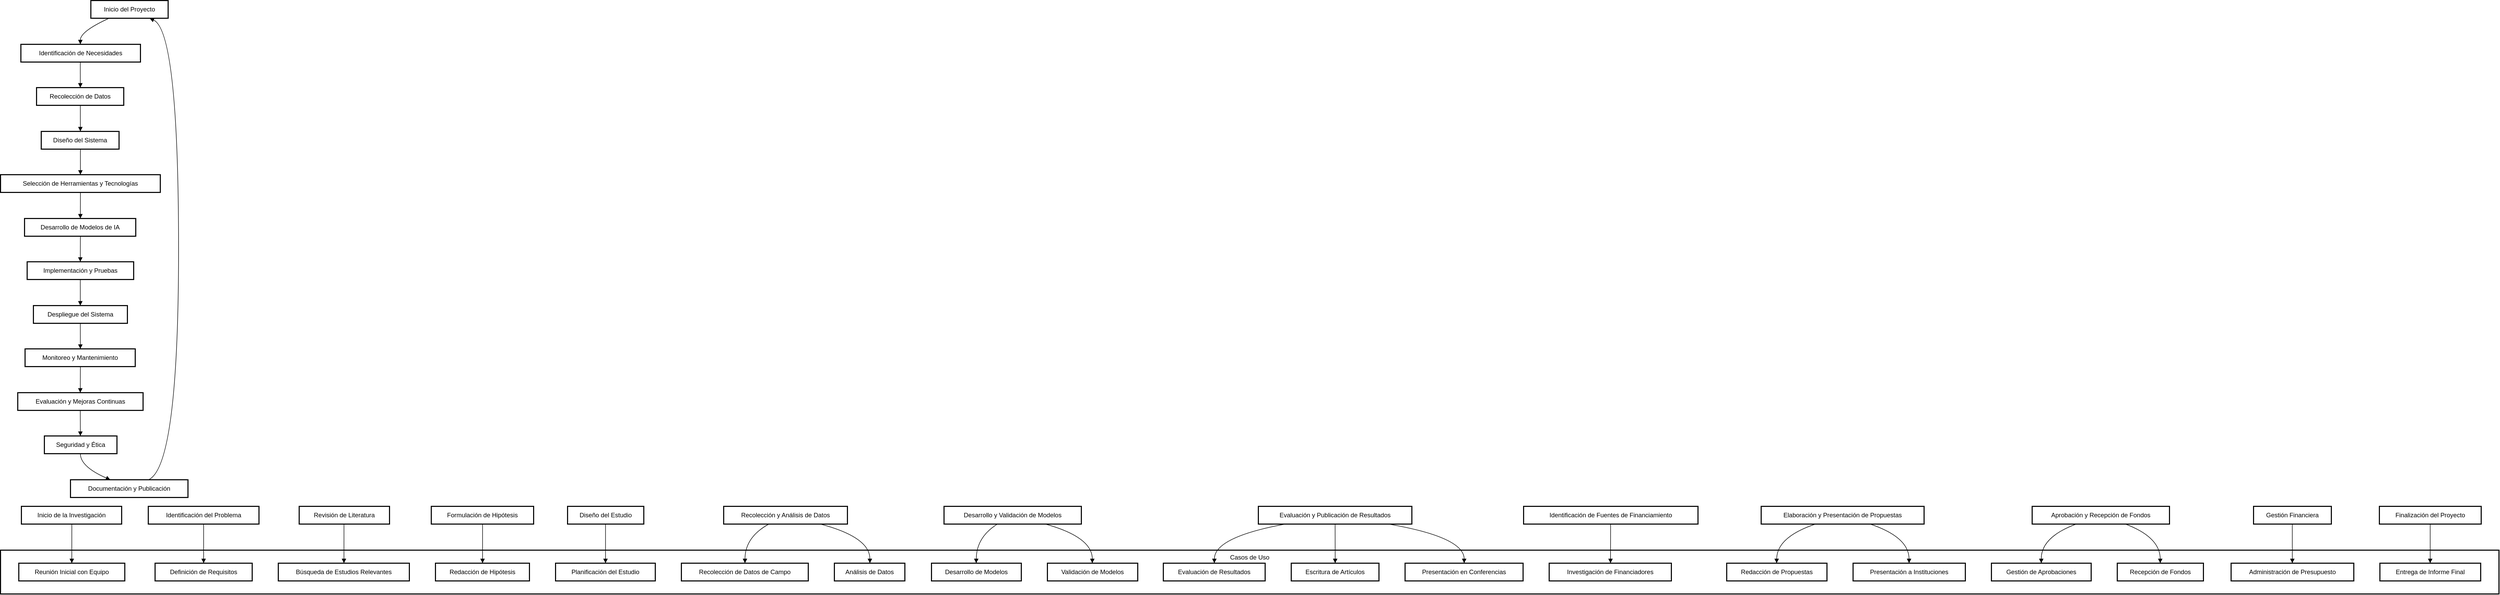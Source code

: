 <mxfile version="24.2.8" type="github">
  <diagram name="Página-1" id="ESNvuoDSZ2ZdpHeWmjp-">
    <mxGraphModel dx="954" dy="520" grid="1" gridSize="10" guides="1" tooltips="1" connect="1" arrows="1" fold="1" page="1" pageScale="1" pageWidth="827" pageHeight="1169" math="0" shadow="0">
      <root>
        <mxCell id="0" />
        <mxCell id="1" parent="0" />
        <mxCell id="E9aoK74jnZRDT1WEkhkU-1" value="Inicio del Proyecto" style="whiteSpace=wrap;strokeWidth=2;" vertex="1" parent="1">
          <mxGeometry x="193" y="20" width="148" height="34" as="geometry" />
        </mxCell>
        <mxCell id="E9aoK74jnZRDT1WEkhkU-2" value="Identificación de Necesidades" style="whiteSpace=wrap;strokeWidth=2;" vertex="1" parent="1">
          <mxGeometry x="59" y="104" width="229" height="34" as="geometry" />
        </mxCell>
        <mxCell id="E9aoK74jnZRDT1WEkhkU-3" value="Recolección de Datos" style="whiteSpace=wrap;strokeWidth=2;" vertex="1" parent="1">
          <mxGeometry x="89" y="187" width="167" height="34" as="geometry" />
        </mxCell>
        <mxCell id="E9aoK74jnZRDT1WEkhkU-4" value="Diseño del Sistema" style="whiteSpace=wrap;strokeWidth=2;" vertex="1" parent="1">
          <mxGeometry x="98" y="271" width="149" height="34" as="geometry" />
        </mxCell>
        <mxCell id="E9aoK74jnZRDT1WEkhkU-5" value="Selección de Herramientas y Tecnologías" style="whiteSpace=wrap;strokeWidth=2;" vertex="1" parent="1">
          <mxGeometry x="20" y="354" width="306" height="34" as="geometry" />
        </mxCell>
        <mxCell id="E9aoK74jnZRDT1WEkhkU-6" value="Desarrollo de Modelos de IA" style="whiteSpace=wrap;strokeWidth=2;" vertex="1" parent="1">
          <mxGeometry x="66" y="438" width="213" height="34" as="geometry" />
        </mxCell>
        <mxCell id="E9aoK74jnZRDT1WEkhkU-7" value="Implementación y Pruebas" style="whiteSpace=wrap;strokeWidth=2;" vertex="1" parent="1">
          <mxGeometry x="71" y="521" width="204" height="34" as="geometry" />
        </mxCell>
        <mxCell id="E9aoK74jnZRDT1WEkhkU-8" value="Despliegue del Sistema" style="whiteSpace=wrap;strokeWidth=2;" vertex="1" parent="1">
          <mxGeometry x="83" y="605" width="180" height="34" as="geometry" />
        </mxCell>
        <mxCell id="E9aoK74jnZRDT1WEkhkU-9" value="Monitoreo y Mantenimiento" style="whiteSpace=wrap;strokeWidth=2;" vertex="1" parent="1">
          <mxGeometry x="67" y="688" width="211" height="34" as="geometry" />
        </mxCell>
        <mxCell id="E9aoK74jnZRDT1WEkhkU-10" value="Evaluación y Mejoras Continuas" style="whiteSpace=wrap;strokeWidth=2;" vertex="1" parent="1">
          <mxGeometry x="53" y="772" width="240" height="34" as="geometry" />
        </mxCell>
        <mxCell id="E9aoK74jnZRDT1WEkhkU-11" value="Seguridad y Ética" style="whiteSpace=wrap;strokeWidth=2;" vertex="1" parent="1">
          <mxGeometry x="104" y="855" width="139" height="34" as="geometry" />
        </mxCell>
        <mxCell id="E9aoK74jnZRDT1WEkhkU-12" value="Documentación y Publicación" style="whiteSpace=wrap;strokeWidth=2;" vertex="1" parent="1">
          <mxGeometry x="154" y="939" width="225" height="34" as="geometry" />
        </mxCell>
        <mxCell id="E9aoK74jnZRDT1WEkhkU-13" value="" style="curved=1;startArrow=none;endArrow=block;exitX=0.244;exitY=0.985;entryX=0.497;entryY=-0.015;rounded=0;" edge="1" parent="1" source="E9aoK74jnZRDT1WEkhkU-1" target="E9aoK74jnZRDT1WEkhkU-2">
          <mxGeometry relative="1" as="geometry">
            <Array as="points">
              <mxPoint x="173" y="79" />
            </Array>
          </mxGeometry>
        </mxCell>
        <mxCell id="E9aoK74jnZRDT1WEkhkU-14" value="" style="curved=1;startArrow=none;endArrow=block;exitX=0.497;exitY=0.971;entryX=0.502;entryY=0;rounded=0;" edge="1" parent="1" source="E9aoK74jnZRDT1WEkhkU-2" target="E9aoK74jnZRDT1WEkhkU-3">
          <mxGeometry relative="1" as="geometry">
            <Array as="points" />
          </mxGeometry>
        </mxCell>
        <mxCell id="E9aoK74jnZRDT1WEkhkU-15" value="" style="curved=1;startArrow=none;endArrow=block;exitX=0.502;exitY=0.985;entryX=0.503;entryY=-0.015;rounded=0;" edge="1" parent="1" source="E9aoK74jnZRDT1WEkhkU-3" target="E9aoK74jnZRDT1WEkhkU-4">
          <mxGeometry relative="1" as="geometry">
            <Array as="points" />
          </mxGeometry>
        </mxCell>
        <mxCell id="E9aoK74jnZRDT1WEkhkU-16" value="" style="curved=1;startArrow=none;endArrow=block;exitX=0.503;exitY=0.971;entryX=0.5;entryY=0;rounded=0;" edge="1" parent="1" source="E9aoK74jnZRDT1WEkhkU-4" target="E9aoK74jnZRDT1WEkhkU-5">
          <mxGeometry relative="1" as="geometry">
            <Array as="points" />
          </mxGeometry>
        </mxCell>
        <mxCell id="E9aoK74jnZRDT1WEkhkU-17" value="" style="curved=1;startArrow=none;endArrow=block;exitX=0.5;exitY=0.985;entryX=0.502;entryY=-0.015;rounded=0;" edge="1" parent="1" source="E9aoK74jnZRDT1WEkhkU-5" target="E9aoK74jnZRDT1WEkhkU-6">
          <mxGeometry relative="1" as="geometry">
            <Array as="points" />
          </mxGeometry>
        </mxCell>
        <mxCell id="E9aoK74jnZRDT1WEkhkU-18" value="" style="curved=1;startArrow=none;endArrow=block;exitX=0.502;exitY=0.971;entryX=0.499;entryY=0;rounded=0;" edge="1" parent="1" source="E9aoK74jnZRDT1WEkhkU-6" target="E9aoK74jnZRDT1WEkhkU-7">
          <mxGeometry relative="1" as="geometry">
            <Array as="points" />
          </mxGeometry>
        </mxCell>
        <mxCell id="E9aoK74jnZRDT1WEkhkU-19" value="" style="curved=1;startArrow=none;endArrow=block;exitX=0.499;exitY=0.985;entryX=0.499;entryY=-0.015;rounded=0;" edge="1" parent="1" source="E9aoK74jnZRDT1WEkhkU-7" target="E9aoK74jnZRDT1WEkhkU-8">
          <mxGeometry relative="1" as="geometry">
            <Array as="points" />
          </mxGeometry>
        </mxCell>
        <mxCell id="E9aoK74jnZRDT1WEkhkU-20" value="" style="curved=1;startArrow=none;endArrow=block;exitX=0.499;exitY=0.971;entryX=0.502;entryY=0;rounded=0;" edge="1" parent="1" source="E9aoK74jnZRDT1WEkhkU-8" target="E9aoK74jnZRDT1WEkhkU-9">
          <mxGeometry relative="1" as="geometry">
            <Array as="points" />
          </mxGeometry>
        </mxCell>
        <mxCell id="E9aoK74jnZRDT1WEkhkU-21" value="" style="curved=1;startArrow=none;endArrow=block;exitX=0.502;exitY=0.985;entryX=0.499;entryY=-0.015;rounded=0;" edge="1" parent="1" source="E9aoK74jnZRDT1WEkhkU-9" target="E9aoK74jnZRDT1WEkhkU-10">
          <mxGeometry relative="1" as="geometry">
            <Array as="points" />
          </mxGeometry>
        </mxCell>
        <mxCell id="E9aoK74jnZRDT1WEkhkU-22" value="" style="curved=1;startArrow=none;endArrow=block;exitX=0.499;exitY=0.971;entryX=0.496;entryY=0;rounded=0;" edge="1" parent="1" source="E9aoK74jnZRDT1WEkhkU-10" target="E9aoK74jnZRDT1WEkhkU-11">
          <mxGeometry relative="1" as="geometry">
            <Array as="points" />
          </mxGeometry>
        </mxCell>
        <mxCell id="E9aoK74jnZRDT1WEkhkU-23" value="" style="curved=1;startArrow=none;endArrow=block;exitX=0.496;exitY=0.985;entryX=0.334;entryY=-0.015;rounded=0;" edge="1" parent="1" source="E9aoK74jnZRDT1WEkhkU-11" target="E9aoK74jnZRDT1WEkhkU-12">
          <mxGeometry relative="1" as="geometry">
            <Array as="points">
              <mxPoint x="173" y="914" />
            </Array>
          </mxGeometry>
        </mxCell>
        <mxCell id="E9aoK74jnZRDT1WEkhkU-24" value="" style="curved=1;startArrow=none;endArrow=block;exitX=0.669;exitY=-0.015;entryX=0.753;entryY=0.985;rounded=0;" edge="1" parent="1" source="E9aoK74jnZRDT1WEkhkU-12" target="E9aoK74jnZRDT1WEkhkU-1">
          <mxGeometry relative="1" as="geometry">
            <Array as="points">
              <mxPoint x="361" y="914" />
              <mxPoint x="361" y="79" />
            </Array>
          </mxGeometry>
        </mxCell>
        <mxCell id="E9aoK74jnZRDT1WEkhkU-25" value="Casos de Uso" style="whiteSpace=wrap;strokeWidth=2;verticalAlign=top;" vertex="1" parent="1">
          <mxGeometry x="20" y="1074" width="4785" height="84" as="geometry" />
        </mxCell>
        <mxCell id="E9aoK74jnZRDT1WEkhkU-26" value="Reunión Inicial con Equipo" style="whiteSpace=wrap;strokeWidth=2;" vertex="1" parent="1">
          <mxGeometry x="55" y="1099" width="203" height="34" as="geometry" />
        </mxCell>
        <mxCell id="E9aoK74jnZRDT1WEkhkU-27" value="Definición de Requisitos" style="whiteSpace=wrap;strokeWidth=2;" vertex="1" parent="1">
          <mxGeometry x="316" y="1099" width="186" height="34" as="geometry" />
        </mxCell>
        <mxCell id="E9aoK74jnZRDT1WEkhkU-28" value="Búsqueda de Estudios Relevantes" style="whiteSpace=wrap;strokeWidth=2;" vertex="1" parent="1">
          <mxGeometry x="552" y="1099" width="251" height="34" as="geometry" />
        </mxCell>
        <mxCell id="E9aoK74jnZRDT1WEkhkU-29" value="Redacción de Hipótesis" style="whiteSpace=wrap;strokeWidth=2;" vertex="1" parent="1">
          <mxGeometry x="853" y="1099" width="180" height="34" as="geometry" />
        </mxCell>
        <mxCell id="E9aoK74jnZRDT1WEkhkU-30" value="Planificación del Estudio" style="whiteSpace=wrap;strokeWidth=2;" vertex="1" parent="1">
          <mxGeometry x="1083" y="1099" width="191" height="34" as="geometry" />
        </mxCell>
        <mxCell id="E9aoK74jnZRDT1WEkhkU-31" value="Recolección de Datos de Campo" style="whiteSpace=wrap;strokeWidth=2;" vertex="1" parent="1">
          <mxGeometry x="1324" y="1099" width="243" height="34" as="geometry" />
        </mxCell>
        <mxCell id="E9aoK74jnZRDT1WEkhkU-32" value="Análisis de Datos" style="whiteSpace=wrap;strokeWidth=2;" vertex="1" parent="1">
          <mxGeometry x="1617" y="1099" width="135" height="34" as="geometry" />
        </mxCell>
        <mxCell id="E9aoK74jnZRDT1WEkhkU-33" value="Desarrollo de Modelos" style="whiteSpace=wrap;strokeWidth=2;" vertex="1" parent="1">
          <mxGeometry x="1803" y="1099" width="172" height="34" as="geometry" />
        </mxCell>
        <mxCell id="E9aoK74jnZRDT1WEkhkU-34" value="Validación de Modelos" style="whiteSpace=wrap;strokeWidth=2;" vertex="1" parent="1">
          <mxGeometry x="2025" y="1099" width="173" height="34" as="geometry" />
        </mxCell>
        <mxCell id="E9aoK74jnZRDT1WEkhkU-35" value="Evaluación de Resultados" style="whiteSpace=wrap;strokeWidth=2;" vertex="1" parent="1">
          <mxGeometry x="2247" y="1099" width="195" height="34" as="geometry" />
        </mxCell>
        <mxCell id="E9aoK74jnZRDT1WEkhkU-36" value="Escritura de Artículos" style="whiteSpace=wrap;strokeWidth=2;" vertex="1" parent="1">
          <mxGeometry x="2492" y="1099" width="168" height="34" as="geometry" />
        </mxCell>
        <mxCell id="E9aoK74jnZRDT1WEkhkU-37" value="Presentación en Conferencias" style="whiteSpace=wrap;strokeWidth=2;" vertex="1" parent="1">
          <mxGeometry x="2710" y="1099" width="226" height="34" as="geometry" />
        </mxCell>
        <mxCell id="E9aoK74jnZRDT1WEkhkU-38" value="Investigación de Financiadores" style="whiteSpace=wrap;strokeWidth=2;" vertex="1" parent="1">
          <mxGeometry x="2986" y="1099" width="234" height="34" as="geometry" />
        </mxCell>
        <mxCell id="E9aoK74jnZRDT1WEkhkU-39" value="Redacción de Propuestas" style="whiteSpace=wrap;strokeWidth=2;" vertex="1" parent="1">
          <mxGeometry x="3326" y="1099" width="192" height="34" as="geometry" />
        </mxCell>
        <mxCell id="E9aoK74jnZRDT1WEkhkU-40" value="Presentación a Instituciones" style="whiteSpace=wrap;strokeWidth=2;" vertex="1" parent="1">
          <mxGeometry x="3568" y="1099" width="215" height="34" as="geometry" />
        </mxCell>
        <mxCell id="E9aoK74jnZRDT1WEkhkU-41" value="Gestión de Aprobaciones" style="whiteSpace=wrap;strokeWidth=2;" vertex="1" parent="1">
          <mxGeometry x="3833" y="1099" width="191" height="34" as="geometry" />
        </mxCell>
        <mxCell id="E9aoK74jnZRDT1WEkhkU-42" value="Recepción de Fondos" style="whiteSpace=wrap;strokeWidth=2;" vertex="1" parent="1">
          <mxGeometry x="4074" y="1099" width="165" height="34" as="geometry" />
        </mxCell>
        <mxCell id="E9aoK74jnZRDT1WEkhkU-43" value="Administración de Presupuesto" style="whiteSpace=wrap;strokeWidth=2;" vertex="1" parent="1">
          <mxGeometry x="4292" y="1099" width="235" height="34" as="geometry" />
        </mxCell>
        <mxCell id="E9aoK74jnZRDT1WEkhkU-44" value="Entrega de Informe Final" style="whiteSpace=wrap;strokeWidth=2;" vertex="1" parent="1">
          <mxGeometry x="4577" y="1099" width="193" height="34" as="geometry" />
        </mxCell>
        <mxCell id="E9aoK74jnZRDT1WEkhkU-45" value="Inicio de la Investigación" style="whiteSpace=wrap;strokeWidth=2;" vertex="1" parent="1">
          <mxGeometry x="60" y="990" width="192" height="34" as="geometry" />
        </mxCell>
        <mxCell id="E9aoK74jnZRDT1WEkhkU-46" value="Identificación del Problema" style="whiteSpace=wrap;strokeWidth=2;" vertex="1" parent="1">
          <mxGeometry x="303" y="990" width="212" height="34" as="geometry" />
        </mxCell>
        <mxCell id="E9aoK74jnZRDT1WEkhkU-47" value="Revisión de Literatura" style="whiteSpace=wrap;strokeWidth=2;" vertex="1" parent="1">
          <mxGeometry x="592" y="990" width="173" height="34" as="geometry" />
        </mxCell>
        <mxCell id="E9aoK74jnZRDT1WEkhkU-48" value="Formulación de Hipótesis" style="whiteSpace=wrap;strokeWidth=2;" vertex="1" parent="1">
          <mxGeometry x="845" y="990" width="196" height="34" as="geometry" />
        </mxCell>
        <mxCell id="E9aoK74jnZRDT1WEkhkU-49" value="Diseño del Estudio" style="whiteSpace=wrap;strokeWidth=2;" vertex="1" parent="1">
          <mxGeometry x="1106" y="990" width="146" height="34" as="geometry" />
        </mxCell>
        <mxCell id="E9aoK74jnZRDT1WEkhkU-50" value="Recolección y Análisis de Datos" style="whiteSpace=wrap;strokeWidth=2;" vertex="1" parent="1">
          <mxGeometry x="1405" y="990" width="237" height="34" as="geometry" />
        </mxCell>
        <mxCell id="E9aoK74jnZRDT1WEkhkU-51" value="Desarrollo y Validación de Modelos" style="whiteSpace=wrap;strokeWidth=2;" vertex="1" parent="1">
          <mxGeometry x="1827" y="990" width="263" height="34" as="geometry" />
        </mxCell>
        <mxCell id="E9aoK74jnZRDT1WEkhkU-52" value="Evaluación y Publicación de Resultados" style="whiteSpace=wrap;strokeWidth=2;" vertex="1" parent="1">
          <mxGeometry x="2429" y="990" width="294" height="34" as="geometry" />
        </mxCell>
        <mxCell id="E9aoK74jnZRDT1WEkhkU-53" value="Identificación de Fuentes de Financiamiento" style="whiteSpace=wrap;strokeWidth=2;" vertex="1" parent="1">
          <mxGeometry x="2937" y="990" width="334" height="34" as="geometry" />
        </mxCell>
        <mxCell id="E9aoK74jnZRDT1WEkhkU-54" value="Elaboración y Presentación de Propuestas" style="whiteSpace=wrap;strokeWidth=2;" vertex="1" parent="1">
          <mxGeometry x="3392" y="990" width="312" height="34" as="geometry" />
        </mxCell>
        <mxCell id="E9aoK74jnZRDT1WEkhkU-55" value="Aprobación y Recepción de Fondos" style="whiteSpace=wrap;strokeWidth=2;" vertex="1" parent="1">
          <mxGeometry x="3911" y="990" width="263" height="34" as="geometry" />
        </mxCell>
        <mxCell id="E9aoK74jnZRDT1WEkhkU-56" value="Gestión Financiera" style="whiteSpace=wrap;strokeWidth=2;" vertex="1" parent="1">
          <mxGeometry x="4335" y="990" width="149" height="34" as="geometry" />
        </mxCell>
        <mxCell id="E9aoK74jnZRDT1WEkhkU-57" value="Finalización del Proyecto" style="whiteSpace=wrap;strokeWidth=2;" vertex="1" parent="1">
          <mxGeometry x="4576" y="990" width="195" height="34" as="geometry" />
        </mxCell>
        <mxCell id="E9aoK74jnZRDT1WEkhkU-58" value="" style="curved=1;startArrow=none;endArrow=block;exitX=0.503;exitY=0.985;entryX=0.5;entryY=-0.015;rounded=0;" edge="1" parent="1" source="E9aoK74jnZRDT1WEkhkU-45" target="E9aoK74jnZRDT1WEkhkU-26">
          <mxGeometry relative="1" as="geometry">
            <Array as="points" />
          </mxGeometry>
        </mxCell>
        <mxCell id="E9aoK74jnZRDT1WEkhkU-59" value="" style="curved=1;startArrow=none;endArrow=block;exitX=0.5;exitY=0.985;entryX=0.5;entryY=-0.015;rounded=0;" edge="1" parent="1" source="E9aoK74jnZRDT1WEkhkU-46" target="E9aoK74jnZRDT1WEkhkU-27">
          <mxGeometry relative="1" as="geometry">
            <Array as="points" />
          </mxGeometry>
        </mxCell>
        <mxCell id="E9aoK74jnZRDT1WEkhkU-60" value="" style="curved=1;startArrow=none;endArrow=block;exitX=0.496;exitY=0.985;entryX=0.501;entryY=-0.015;rounded=0;" edge="1" parent="1" source="E9aoK74jnZRDT1WEkhkU-47" target="E9aoK74jnZRDT1WEkhkU-28">
          <mxGeometry relative="1" as="geometry">
            <Array as="points" />
          </mxGeometry>
        </mxCell>
        <mxCell id="E9aoK74jnZRDT1WEkhkU-61" value="" style="curved=1;startArrow=none;endArrow=block;exitX=0.501;exitY=0.985;entryX=0.501;entryY=-0.015;rounded=0;" edge="1" parent="1" source="E9aoK74jnZRDT1WEkhkU-48" target="E9aoK74jnZRDT1WEkhkU-29">
          <mxGeometry relative="1" as="geometry">
            <Array as="points" />
          </mxGeometry>
        </mxCell>
        <mxCell id="E9aoK74jnZRDT1WEkhkU-62" value="" style="curved=1;startArrow=none;endArrow=block;exitX=0.498;exitY=0.985;entryX=0.501;entryY=-0.015;rounded=0;" edge="1" parent="1" source="E9aoK74jnZRDT1WEkhkU-49" target="E9aoK74jnZRDT1WEkhkU-30">
          <mxGeometry relative="1" as="geometry">
            <Array as="points" />
          </mxGeometry>
        </mxCell>
        <mxCell id="E9aoK74jnZRDT1WEkhkU-63" value="" style="curved=1;startArrow=none;endArrow=block;exitX=0.369;exitY=0.985;entryX=0.501;entryY=-0.015;rounded=0;" edge="1" parent="1" source="E9aoK74jnZRDT1WEkhkU-50" target="E9aoK74jnZRDT1WEkhkU-31">
          <mxGeometry relative="1" as="geometry">
            <Array as="points">
              <mxPoint x="1446" y="1049" />
            </Array>
          </mxGeometry>
        </mxCell>
        <mxCell id="E9aoK74jnZRDT1WEkhkU-64" value="" style="curved=1;startArrow=none;endArrow=block;exitX=0.773;exitY=0.985;entryX=0.504;entryY=-0.015;rounded=0;" edge="1" parent="1" source="E9aoK74jnZRDT1WEkhkU-50" target="E9aoK74jnZRDT1WEkhkU-32">
          <mxGeometry relative="1" as="geometry">
            <Array as="points">
              <mxPoint x="1685" y="1049" />
            </Array>
          </mxGeometry>
        </mxCell>
        <mxCell id="E9aoK74jnZRDT1WEkhkU-65" value="" style="curved=1;startArrow=none;endArrow=block;exitX=0.392;exitY=0.985;entryX=0.498;entryY=-0.015;rounded=0;" edge="1" parent="1" source="E9aoK74jnZRDT1WEkhkU-51" target="E9aoK74jnZRDT1WEkhkU-33">
          <mxGeometry relative="1" as="geometry">
            <Array as="points">
              <mxPoint x="1889" y="1049" />
            </Array>
          </mxGeometry>
        </mxCell>
        <mxCell id="E9aoK74jnZRDT1WEkhkU-66" value="" style="curved=1;startArrow=none;endArrow=block;exitX=0.731;exitY=0.985;entryX=0.497;entryY=-0.015;rounded=0;" edge="1" parent="1" source="E9aoK74jnZRDT1WEkhkU-51" target="E9aoK74jnZRDT1WEkhkU-34">
          <mxGeometry relative="1" as="geometry">
            <Array as="points">
              <mxPoint x="2111" y="1049" />
            </Array>
          </mxGeometry>
        </mxCell>
        <mxCell id="E9aoK74jnZRDT1WEkhkU-67" value="" style="curved=1;startArrow=none;endArrow=block;exitX=0.185;exitY=0.985;entryX=0.501;entryY=-0.015;rounded=0;" edge="1" parent="1" source="E9aoK74jnZRDT1WEkhkU-52" target="E9aoK74jnZRDT1WEkhkU-35">
          <mxGeometry relative="1" as="geometry">
            <Array as="points">
              <mxPoint x="2345" y="1049" />
            </Array>
          </mxGeometry>
        </mxCell>
        <mxCell id="E9aoK74jnZRDT1WEkhkU-68" value="" style="curved=1;startArrow=none;endArrow=block;exitX=0.5;exitY=0.985;entryX=0.501;entryY=-0.015;rounded=0;" edge="1" parent="1" source="E9aoK74jnZRDT1WEkhkU-52" target="E9aoK74jnZRDT1WEkhkU-36">
          <mxGeometry relative="1" as="geometry">
            <Array as="points" />
          </mxGeometry>
        </mxCell>
        <mxCell id="E9aoK74jnZRDT1WEkhkU-69" value="" style="curved=1;startArrow=none;endArrow=block;exitX=0.838;exitY=0.985;entryX=0.501;entryY=-0.015;rounded=0;" edge="1" parent="1" source="E9aoK74jnZRDT1WEkhkU-52" target="E9aoK74jnZRDT1WEkhkU-37">
          <mxGeometry relative="1" as="geometry">
            <Array as="points">
              <mxPoint x="2823" y="1049" />
            </Array>
          </mxGeometry>
        </mxCell>
        <mxCell id="E9aoK74jnZRDT1WEkhkU-70" value="" style="curved=1;startArrow=none;endArrow=block;exitX=0.499;exitY=0.985;entryX=0.502;entryY=-0.015;rounded=0;" edge="1" parent="1" source="E9aoK74jnZRDT1WEkhkU-53" target="E9aoK74jnZRDT1WEkhkU-38">
          <mxGeometry relative="1" as="geometry">
            <Array as="points" />
          </mxGeometry>
        </mxCell>
        <mxCell id="E9aoK74jnZRDT1WEkhkU-71" value="" style="curved=1;startArrow=none;endArrow=block;exitX=0.338;exitY=0.985;entryX=0.498;entryY=-0.015;rounded=0;" edge="1" parent="1" source="E9aoK74jnZRDT1WEkhkU-54" target="E9aoK74jnZRDT1WEkhkU-39">
          <mxGeometry relative="1" as="geometry">
            <Array as="points">
              <mxPoint x="3422" y="1049" />
            </Array>
          </mxGeometry>
        </mxCell>
        <mxCell id="E9aoK74jnZRDT1WEkhkU-72" value="" style="curved=1;startArrow=none;endArrow=block;exitX=0.664;exitY=0.985;entryX=0.499;entryY=-0.015;rounded=0;" edge="1" parent="1" source="E9aoK74jnZRDT1WEkhkU-54" target="E9aoK74jnZRDT1WEkhkU-40">
          <mxGeometry relative="1" as="geometry">
            <Array as="points">
              <mxPoint x="3675" y="1049" />
            </Array>
          </mxGeometry>
        </mxCell>
        <mxCell id="E9aoK74jnZRDT1WEkhkU-73" value="" style="curved=1;startArrow=none;endArrow=block;exitX=0.326;exitY=0.985;entryX=0.5;entryY=-0.015;rounded=0;" edge="1" parent="1" source="E9aoK74jnZRDT1WEkhkU-55" target="E9aoK74jnZRDT1WEkhkU-41">
          <mxGeometry relative="1" as="geometry">
            <Array as="points">
              <mxPoint x="3928" y="1049" />
            </Array>
          </mxGeometry>
        </mxCell>
        <mxCell id="E9aoK74jnZRDT1WEkhkU-74" value="" style="curved=1;startArrow=none;endArrow=block;exitX=0.674;exitY=0.985;entryX=0.499;entryY=-0.015;rounded=0;" edge="1" parent="1" source="E9aoK74jnZRDT1WEkhkU-55" target="E9aoK74jnZRDT1WEkhkU-42">
          <mxGeometry relative="1" as="geometry">
            <Array as="points">
              <mxPoint x="4156" y="1049" />
            </Array>
          </mxGeometry>
        </mxCell>
        <mxCell id="E9aoK74jnZRDT1WEkhkU-75" value="" style="curved=1;startArrow=none;endArrow=block;exitX=0.498;exitY=0.985;entryX=0.499;entryY=-0.015;rounded=0;" edge="1" parent="1" source="E9aoK74jnZRDT1WEkhkU-56" target="E9aoK74jnZRDT1WEkhkU-43">
          <mxGeometry relative="1" as="geometry">
            <Array as="points" />
          </mxGeometry>
        </mxCell>
        <mxCell id="E9aoK74jnZRDT1WEkhkU-76" value="" style="curved=1;startArrow=none;endArrow=block;exitX=0.499;exitY=0.985;entryX=0.499;entryY=-0.015;rounded=0;" edge="1" parent="1" source="E9aoK74jnZRDT1WEkhkU-57" target="E9aoK74jnZRDT1WEkhkU-44">
          <mxGeometry relative="1" as="geometry">
            <Array as="points" />
          </mxGeometry>
        </mxCell>
      </root>
    </mxGraphModel>
  </diagram>
</mxfile>
